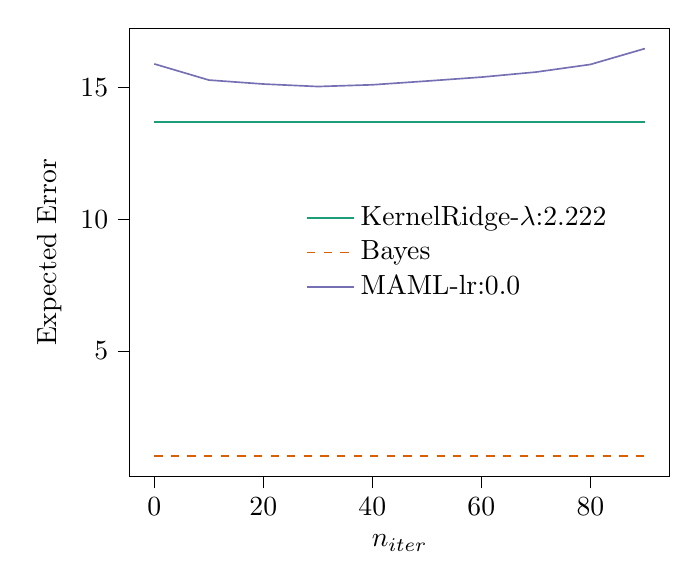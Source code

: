 % This file was created with tikzplotlib v0.10.1.
\begin{tikzpicture}

\definecolor{chocolate217952}{RGB}{217,95,2}
\definecolor{darkcyan27158119}{RGB}{27,158,119}
\definecolor{darkgray176}{RGB}{176,176,176}
\definecolor{lightslategray117112179}{RGB}{117,112,179}

\begin{axis}[
legend cell align={left},
legend style={fill opacity=0.8, draw opacity=1, text opacity=1, at={(0.91,0.5)}, anchor=east, draw=none},
tick align=outside,
tick pos=left,
x grid style={darkgray176},
xlabel={\(\displaystyle n_{iter}\)},
xmin=-4.5, xmax=94.5,
xtick style={color=black},
y grid style={darkgray176},
ylabel={Expected Error},
ymin=0.227, ymax=17.251,
ytick style={color=black}
]
\addplot [semithick, darkcyan27158119]
table {%
0 13.679
10 13.679
20 13.679
30 13.679
40 13.679
50 13.679
60 13.679
70 13.679
80 13.679
90 13.679
};
\addlegendentry{KernelRidge-$\lambda$:2.222}
\addplot [semithick, chocolate217952, dashed]
table {%
0 1.001
10 1.001
20 1.001
30 1.001
40 1.001
50 1.001
60 1.001
70 1.001
80 1.001
90 1.001
};
\addlegendentry{Bayes}
\addplot [semithick, lightslategray117112179]
table {%
0 15.896
10 15.283
20 15.132
30 15.037
40 15.103
50 15.245
60 15.394
70 15.586
80 15.875
90 16.477
};
\addlegendentry{MAML-lr:0.0}
\end{axis}

\end{tikzpicture}
